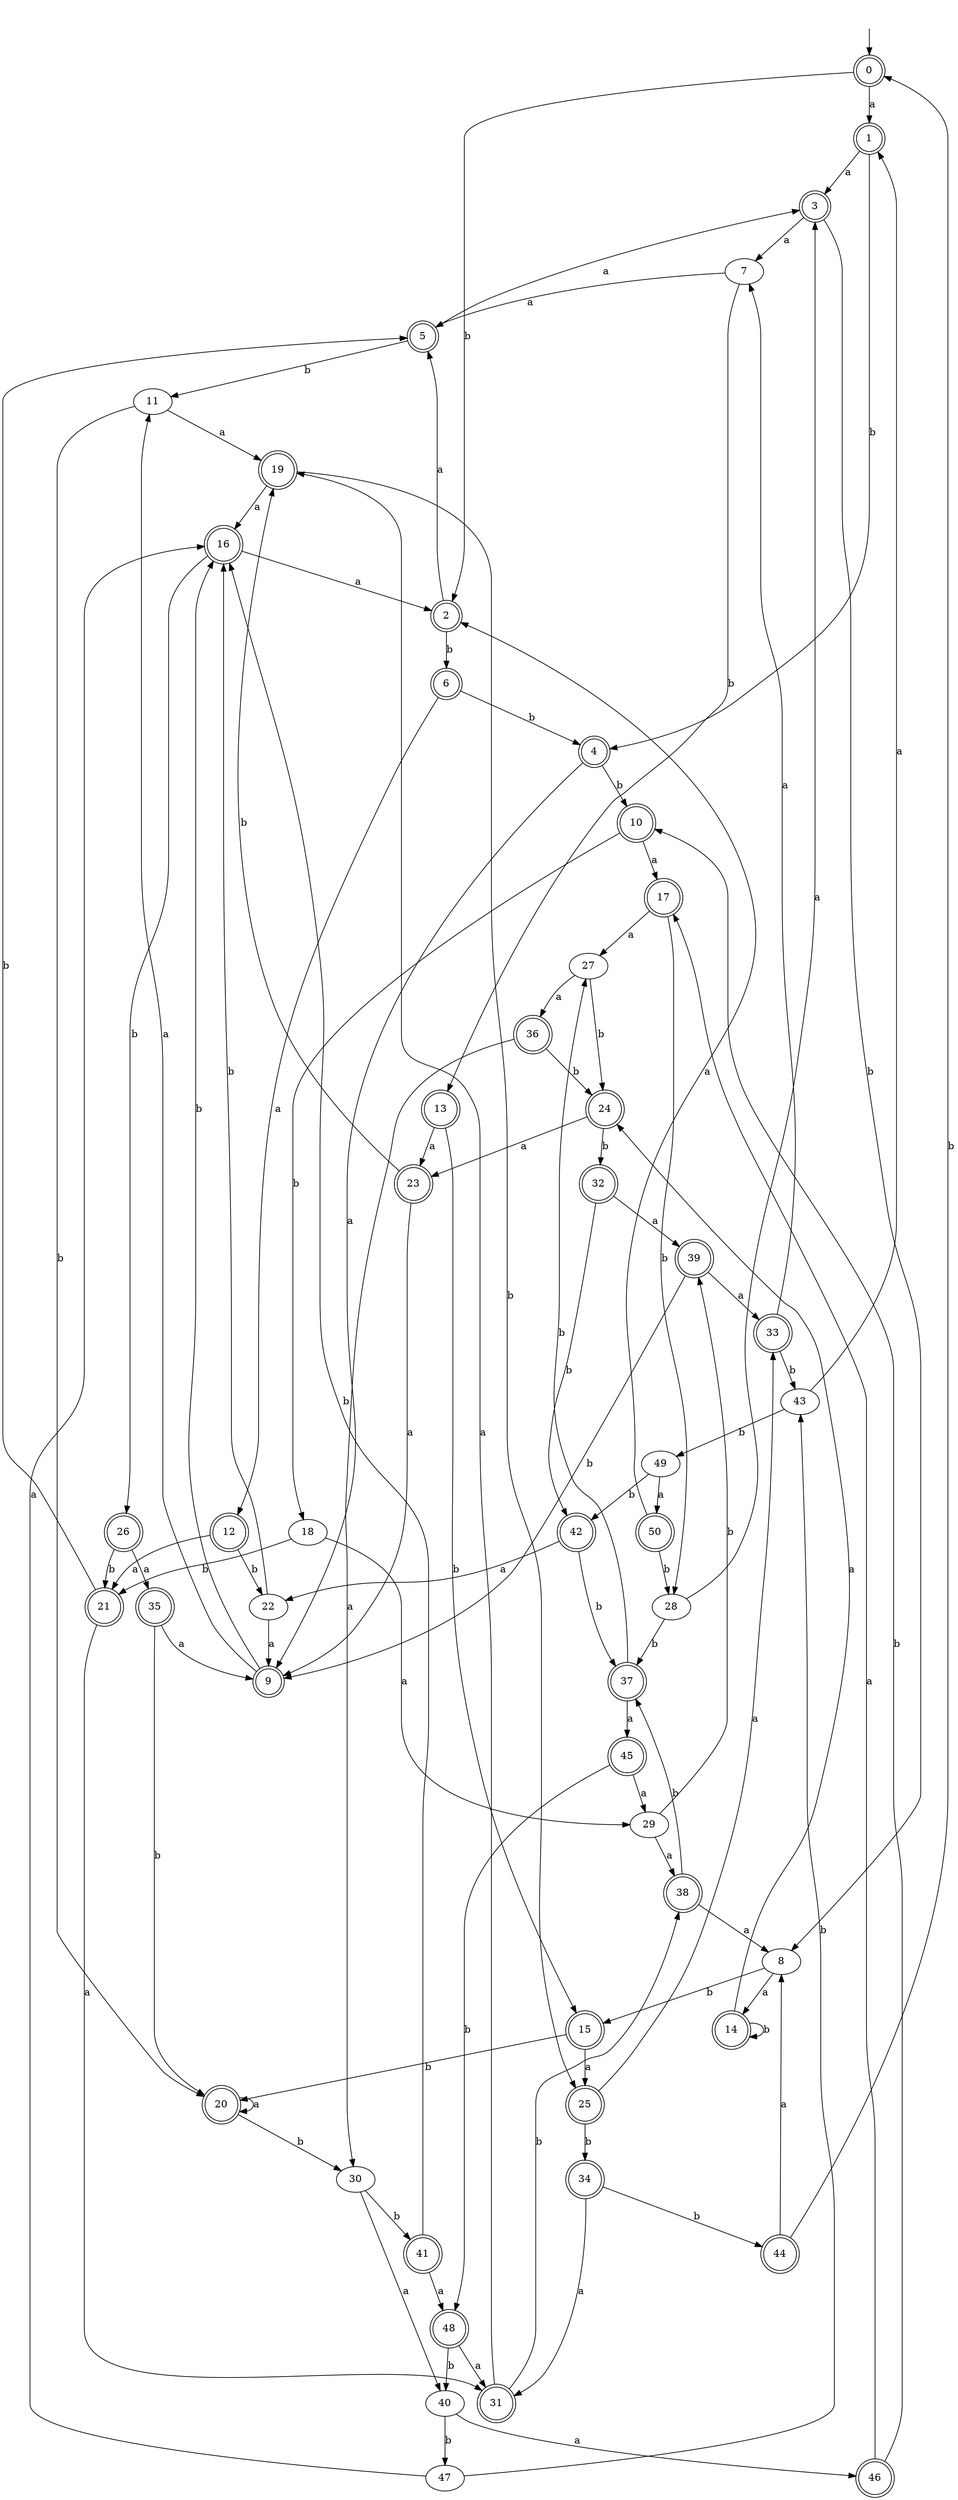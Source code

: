 digraph RandomDFA {
  __start0 [label="", shape=none];
  __start0 -> 0 [label=""];
  0 [shape=circle] [shape=doublecircle]
  0 -> 1 [label="a"]
  0 -> 2 [label="b"]
  1 [shape=doublecircle]
  1 -> 3 [label="a"]
  1 -> 4 [label="b"]
  2 [shape=doublecircle]
  2 -> 5 [label="a"]
  2 -> 6 [label="b"]
  3 [shape=doublecircle]
  3 -> 7 [label="a"]
  3 -> 8 [label="b"]
  4 [shape=doublecircle]
  4 -> 9 [label="a"]
  4 -> 10 [label="b"]
  5 [shape=doublecircle]
  5 -> 3 [label="a"]
  5 -> 11 [label="b"]
  6 [shape=doublecircle]
  6 -> 12 [label="a"]
  6 -> 4 [label="b"]
  7
  7 -> 5 [label="a"]
  7 -> 13 [label="b"]
  8
  8 -> 14 [label="a"]
  8 -> 15 [label="b"]
  9 [shape=doublecircle]
  9 -> 11 [label="a"]
  9 -> 16 [label="b"]
  10 [shape=doublecircle]
  10 -> 17 [label="a"]
  10 -> 18 [label="b"]
  11
  11 -> 19 [label="a"]
  11 -> 20 [label="b"]
  12 [shape=doublecircle]
  12 -> 21 [label="a"]
  12 -> 22 [label="b"]
  13 [shape=doublecircle]
  13 -> 23 [label="a"]
  13 -> 15 [label="b"]
  14 [shape=doublecircle]
  14 -> 24 [label="a"]
  14 -> 14 [label="b"]
  15 [shape=doublecircle]
  15 -> 25 [label="a"]
  15 -> 20 [label="b"]
  16 [shape=doublecircle]
  16 -> 2 [label="a"]
  16 -> 26 [label="b"]
  17 [shape=doublecircle]
  17 -> 27 [label="a"]
  17 -> 28 [label="b"]
  18
  18 -> 29 [label="a"]
  18 -> 21 [label="b"]
  19 [shape=doublecircle]
  19 -> 16 [label="a"]
  19 -> 25 [label="b"]
  20 [shape=doublecircle]
  20 -> 20 [label="a"]
  20 -> 30 [label="b"]
  21 [shape=doublecircle]
  21 -> 31 [label="a"]
  21 -> 5 [label="b"]
  22
  22 -> 9 [label="a"]
  22 -> 16 [label="b"]
  23 [shape=doublecircle]
  23 -> 9 [label="a"]
  23 -> 19 [label="b"]
  24 [shape=doublecircle]
  24 -> 23 [label="a"]
  24 -> 32 [label="b"]
  25 [shape=doublecircle]
  25 -> 33 [label="a"]
  25 -> 34 [label="b"]
  26 [shape=doublecircle]
  26 -> 35 [label="a"]
  26 -> 21 [label="b"]
  27
  27 -> 36 [label="a"]
  27 -> 24 [label="b"]
  28
  28 -> 3 [label="a"]
  28 -> 37 [label="b"]
  29
  29 -> 38 [label="a"]
  29 -> 39 [label="b"]
  30
  30 -> 40 [label="a"]
  30 -> 41 [label="b"]
  31 [shape=doublecircle]
  31 -> 19 [label="a"]
  31 -> 38 [label="b"]
  32 [shape=doublecircle]
  32 -> 39 [label="a"]
  32 -> 42 [label="b"]
  33 [shape=doublecircle]
  33 -> 7 [label="a"]
  33 -> 43 [label="b"]
  34 [shape=doublecircle]
  34 -> 31 [label="a"]
  34 -> 44 [label="b"]
  35 [shape=doublecircle]
  35 -> 9 [label="a"]
  35 -> 20 [label="b"]
  36 [shape=doublecircle]
  36 -> 30 [label="a"]
  36 -> 24 [label="b"]
  37 [shape=doublecircle]
  37 -> 45 [label="a"]
  37 -> 27 [label="b"]
  38 [shape=doublecircle]
  38 -> 8 [label="a"]
  38 -> 37 [label="b"]
  39 [shape=doublecircle]
  39 -> 33 [label="a"]
  39 -> 9 [label="b"]
  40
  40 -> 46 [label="a"]
  40 -> 47 [label="b"]
  41 [shape=doublecircle]
  41 -> 48 [label="a"]
  41 -> 16 [label="b"]
  42 [shape=doublecircle]
  42 -> 22 [label="a"]
  42 -> 37 [label="b"]
  43
  43 -> 1 [label="a"]
  43 -> 49 [label="b"]
  44 [shape=doublecircle]
  44 -> 8 [label="a"]
  44 -> 0 [label="b"]
  45 [shape=doublecircle]
  45 -> 29 [label="a"]
  45 -> 48 [label="b"]
  46 [shape=doublecircle]
  46 -> 17 [label="a"]
  46 -> 10 [label="b"]
  47
  47 -> 16 [label="a"]
  47 -> 43 [label="b"]
  48 [shape=doublecircle]
  48 -> 31 [label="a"]
  48 -> 40 [label="b"]
  49
  49 -> 50 [label="a"]
  49 -> 42 [label="b"]
  50 [shape=doublecircle]
  50 -> 2 [label="a"]
  50 -> 28 [label="b"]
}

